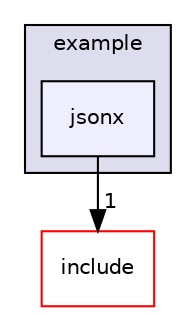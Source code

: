 digraph "build/vendor/rapidjson/src/rapidjson/example/jsonx" {
  compound=true
  node [ fontsize="10", fontname="Helvetica"];
  edge [ labelfontsize="10", labelfontname="Helvetica"];
  subgraph clusterdir_814f8d0b58d2cbbb7a64b29875efd4d1 {
    graph [ bgcolor="#ddddee", pencolor="black", label="example" fontname="Helvetica", fontsize="10", URL="dir_814f8d0b58d2cbbb7a64b29875efd4d1.html"]
  dir_8c4881fb7d6db4558d522cffb8196e09 [shape=box, label="jsonx", style="filled", fillcolor="#eeeeff", pencolor="black", URL="dir_8c4881fb7d6db4558d522cffb8196e09.html"];
  }
  dir_13cda55ee060365935dd1d37eaa22914 [shape=box label="include" fillcolor="white" style="filled" color="red" URL="dir_13cda55ee060365935dd1d37eaa22914.html"];
  dir_8c4881fb7d6db4558d522cffb8196e09->dir_13cda55ee060365935dd1d37eaa22914 [headlabel="1", labeldistance=1.5 headhref="dir_000013_000024.html"];
}
